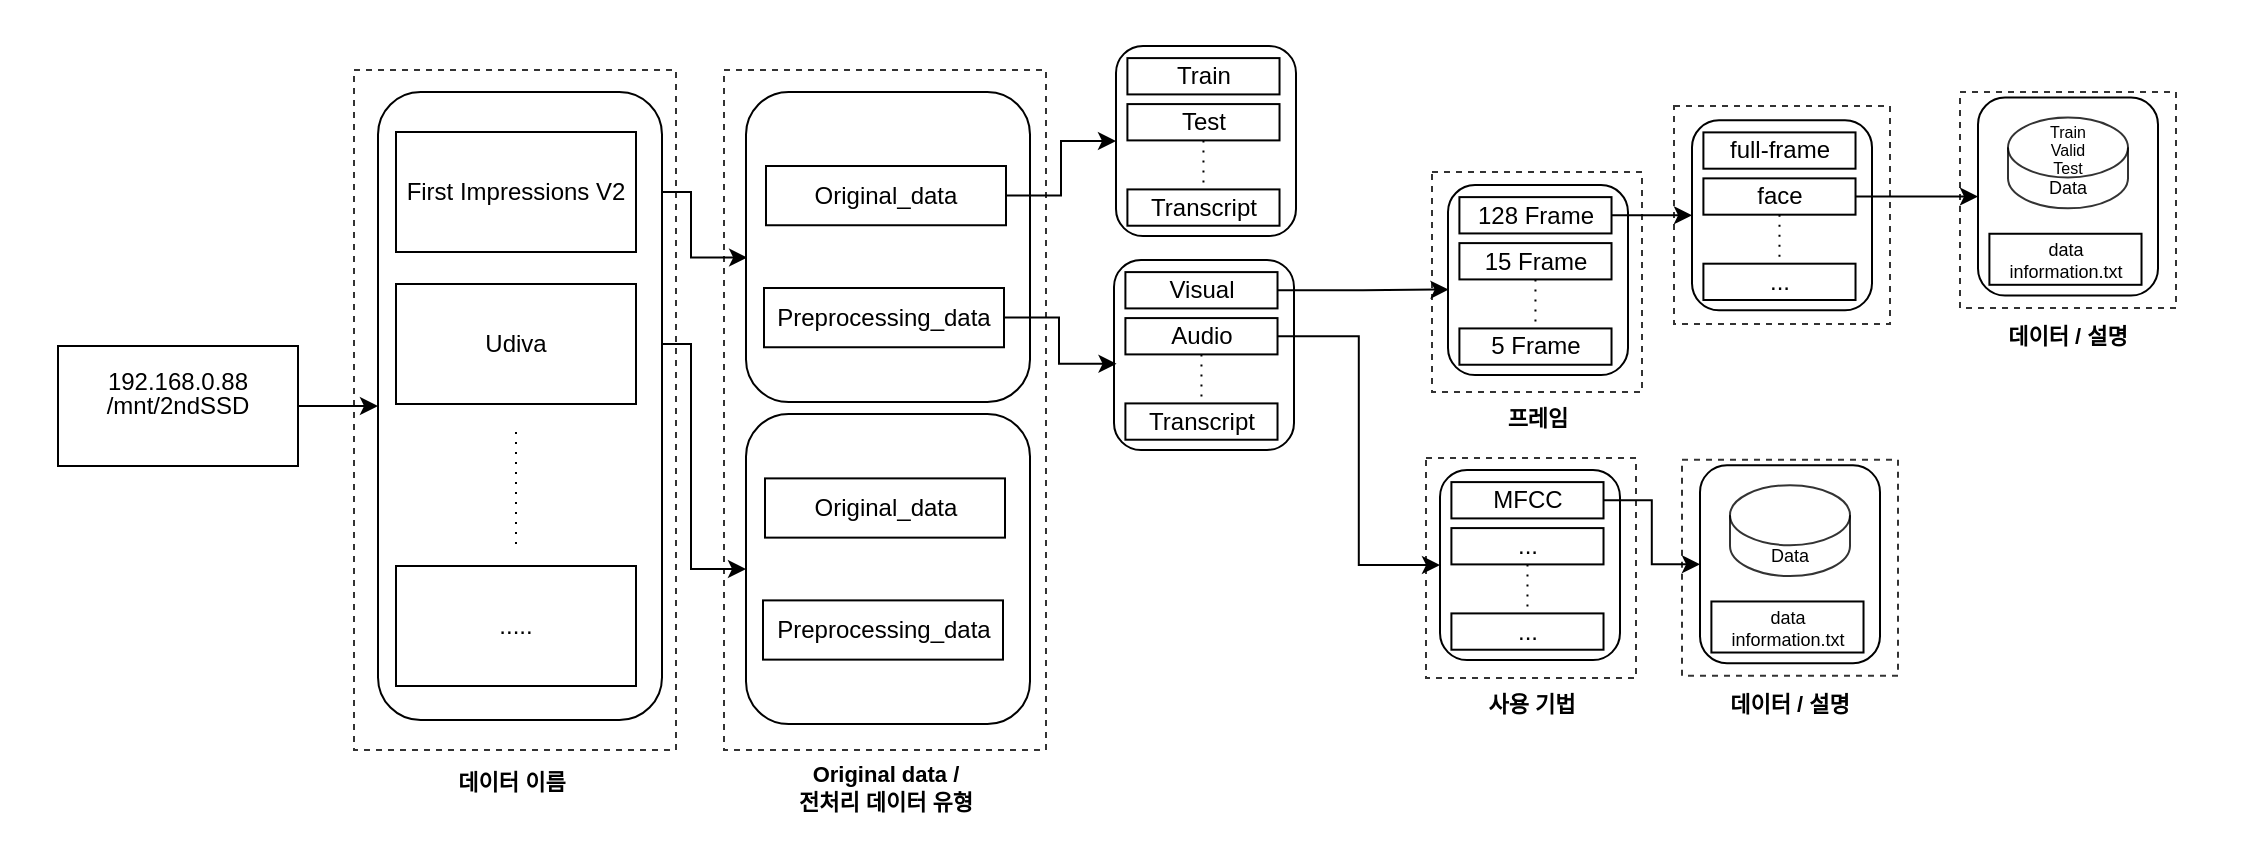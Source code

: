 <mxfile version="20.8.16" type="device"><diagram name="페이지-1" id="-Ln3k70UmCHv3kC281mY"><mxGraphModel dx="1419" dy="819" grid="0" gridSize="10" guides="1" tooltips="1" connect="1" arrows="1" fold="1" page="1" pageScale="1" pageWidth="827" pageHeight="1169" math="0" shadow="0"><root><mxCell id="0"/><mxCell id="1" parent="0"/><mxCell id="Y7vG81xwITu9tckg7xjW-5" value="" style="rounded=0;whiteSpace=wrap;html=1;strokeColor=none;" vertex="1" parent="1"><mxGeometry x="213" y="67.14" width="1121" height="421.86" as="geometry"/></mxCell><mxCell id="zFXwz8MLyh9Wm0cNmglD-67" value="" style="rounded=0;whiteSpace=wrap;html=1;strokeColor=default;fontSize=9;fillColor=none;gradientColor=none;gradientDirection=east;opacity=80;dashed=1;" parent="1" vertex="1"><mxGeometry x="1050" y="120" width="108" height="109" as="geometry"/></mxCell><mxCell id="zFXwz8MLyh9Wm0cNmglD-56" value="" style="rounded=0;whiteSpace=wrap;html=1;strokeColor=default;fontSize=9;fillColor=none;gradientColor=none;gradientDirection=east;opacity=80;dashed=1;" parent="1" vertex="1"><mxGeometry x="390" y="102" width="161" height="340" as="geometry"/></mxCell><mxCell id="zFXwz8MLyh9Wm0cNmglD-94" value="" style="rounded=0;whiteSpace=wrap;html=1;strokeColor=default;fontSize=9;fillColor=none;gradientColor=none;gradientDirection=east;opacity=80;dashed=1;" parent="1" vertex="1"><mxGeometry x="1054" y="296.86" width="108" height="108" as="geometry"/></mxCell><mxCell id="zFXwz8MLyh9Wm0cNmglD-66" value="" style="rounded=0;whiteSpace=wrap;html=1;strokeColor=default;fontSize=9;fillColor=none;gradientColor=none;gradientDirection=east;opacity=80;dashed=1;" parent="1" vertex="1"><mxGeometry x="929" y="153" width="105" height="110" as="geometry"/></mxCell><mxCell id="zFXwz8MLyh9Wm0cNmglD-65" value="" style="rounded=0;whiteSpace=wrap;html=1;strokeColor=default;fontSize=9;fillColor=none;gradientColor=none;gradientDirection=east;opacity=80;dashed=1;" parent="1" vertex="1"><mxGeometry x="575" y="102" width="161" height="340" as="geometry"/></mxCell><mxCell id="zFXwz8MLyh9Wm0cNmglD-55" style="edgeStyle=orthogonalEdgeStyle;rounded=0;orthogonalLoop=1;jettySize=auto;html=1;exitX=1;exitY=0.5;exitDx=0;exitDy=0;entryX=0;entryY=0.5;entryDx=0;entryDy=0;fontSize=9;" parent="1" source="zFXwz8MLyh9Wm0cNmglD-1" target="zFXwz8MLyh9Wm0cNmglD-7" edge="1"><mxGeometry relative="1" as="geometry"/></mxCell><mxCell id="zFXwz8MLyh9Wm0cNmglD-1" value="/mnt/2ndSSD" style="rounded=0;whiteSpace=wrap;html=1;" parent="1" vertex="1"><mxGeometry x="242" y="240" width="120" height="60" as="geometry"/></mxCell><mxCell id="zFXwz8MLyh9Wm0cNmglD-2" value="192.168.0.88" style="rounded=0;whiteSpace=wrap;html=1;strokeColor=none;fillColor=none;" parent="1" vertex="1"><mxGeometry x="242" y="228" width="120" height="60" as="geometry"/></mxCell><mxCell id="zFXwz8MLyh9Wm0cNmglD-12" value="" style="group" parent="1" vertex="1" connectable="0"><mxGeometry x="586" y="113" width="142" height="155" as="geometry"/></mxCell><mxCell id="zFXwz8MLyh9Wm0cNmglD-13" value="" style="rounded=1;whiteSpace=wrap;html=1;strokeColor=default;" parent="zFXwz8MLyh9Wm0cNmglD-12" vertex="1"><mxGeometry width="142" height="155" as="geometry"/></mxCell><mxCell id="zFXwz8MLyh9Wm0cNmglD-14" value="Original_data" style="rounded=0;whiteSpace=wrap;html=1;" parent="zFXwz8MLyh9Wm0cNmglD-12" vertex="1"><mxGeometry x="10" y="37.003" width="120" height="29.618" as="geometry"/></mxCell><mxCell id="zFXwz8MLyh9Wm0cNmglD-98" value="Preprocessing_data" style="rounded=0;whiteSpace=wrap;html=1;" parent="zFXwz8MLyh9Wm0cNmglD-12" vertex="1"><mxGeometry x="9" y="98.003" width="120" height="29.618" as="geometry"/></mxCell><mxCell id="zFXwz8MLyh9Wm0cNmglD-17" style="edgeStyle=orthogonalEdgeStyle;rounded=0;orthogonalLoop=1;jettySize=auto;html=1;exitX=1;exitY=0.5;exitDx=0;exitDy=0;entryX=0.004;entryY=0.534;entryDx=0;entryDy=0;entryPerimeter=0;" parent="1" source="zFXwz8MLyh9Wm0cNmglD-3" target="zFXwz8MLyh9Wm0cNmglD-13" edge="1"><mxGeometry relative="1" as="geometry"/></mxCell><mxCell id="zFXwz8MLyh9Wm0cNmglD-18" value="" style="group" parent="1" vertex="1" connectable="0"><mxGeometry x="586" y="274" width="142" height="155" as="geometry"/></mxCell><mxCell id="zFXwz8MLyh9Wm0cNmglD-19" value="" style="rounded=1;whiteSpace=wrap;html=1;strokeColor=default;" parent="zFXwz8MLyh9Wm0cNmglD-18" vertex="1"><mxGeometry width="142" height="155" as="geometry"/></mxCell><mxCell id="zFXwz8MLyh9Wm0cNmglD-107" value="Original_data" style="rounded=0;whiteSpace=wrap;html=1;" parent="zFXwz8MLyh9Wm0cNmglD-18" vertex="1"><mxGeometry x="9.5" y="32.193" width="120" height="29.618" as="geometry"/></mxCell><mxCell id="zFXwz8MLyh9Wm0cNmglD-108" value="Preprocessing_data" style="rounded=0;whiteSpace=wrap;html=1;" parent="zFXwz8MLyh9Wm0cNmglD-18" vertex="1"><mxGeometry x="8.5" y="93.193" width="120" height="29.618" as="geometry"/></mxCell><mxCell id="zFXwz8MLyh9Wm0cNmglD-23" style="edgeStyle=orthogonalEdgeStyle;rounded=0;orthogonalLoop=1;jettySize=auto;html=1;exitX=1;exitY=0.5;exitDx=0;exitDy=0;entryX=0;entryY=0.5;entryDx=0;entryDy=0;" parent="1" source="zFXwz8MLyh9Wm0cNmglD-4" target="zFXwz8MLyh9Wm0cNmglD-19" edge="1"><mxGeometry relative="1" as="geometry"/></mxCell><mxCell id="zFXwz8MLyh9Wm0cNmglD-24" value="" style="group" parent="1" vertex="1" connectable="0"><mxGeometry x="771" y="90" width="90" height="95" as="geometry"/></mxCell><mxCell id="zFXwz8MLyh9Wm0cNmglD-25" value="" style="rounded=1;whiteSpace=wrap;html=1;strokeColor=default;" parent="zFXwz8MLyh9Wm0cNmglD-24" vertex="1"><mxGeometry width="90" height="95" as="geometry"/></mxCell><mxCell id="zFXwz8MLyh9Wm0cNmglD-26" value="Train" style="rounded=0;whiteSpace=wrap;html=1;" parent="zFXwz8MLyh9Wm0cNmglD-24" vertex="1"><mxGeometry x="5.704" y="6.051" width="76.056" height="18.153" as="geometry"/></mxCell><mxCell id="Y7vG81xwITu9tckg7xjW-14" style="edgeStyle=orthogonalEdgeStyle;rounded=0;jumpStyle=arc;jumpSize=6;orthogonalLoop=1;jettySize=auto;html=1;exitX=0.5;exitY=1;exitDx=0;exitDy=0;entryX=0.5;entryY=0;entryDx=0;entryDy=0;dashed=1;dashPattern=1 4;endArrow=none;endFill=0;startSize=6;endSize=6;sourcePerimeterSpacing=0;targetPerimeterSpacing=0;" edge="1" parent="zFXwz8MLyh9Wm0cNmglD-24" source="zFXwz8MLyh9Wm0cNmglD-27" target="zFXwz8MLyh9Wm0cNmglD-28"><mxGeometry relative="1" as="geometry"/></mxCell><mxCell id="zFXwz8MLyh9Wm0cNmglD-27" value="Test" style="rounded=0;whiteSpace=wrap;html=1;" parent="zFXwz8MLyh9Wm0cNmglD-24" vertex="1"><mxGeometry x="5.704" y="29.045" width="76.056" height="18.153" as="geometry"/></mxCell><mxCell id="zFXwz8MLyh9Wm0cNmglD-28" value="Transcript" style="rounded=0;whiteSpace=wrap;html=1;" parent="zFXwz8MLyh9Wm0cNmglD-24" vertex="1"><mxGeometry x="5.704" y="71.704" width="76.056" height="18.153" as="geometry"/></mxCell><mxCell id="zFXwz8MLyh9Wm0cNmglD-29" style="edgeStyle=orthogonalEdgeStyle;rounded=0;orthogonalLoop=1;jettySize=auto;html=1;exitX=1;exitY=0.5;exitDx=0;exitDy=0;entryX=0;entryY=0.5;entryDx=0;entryDy=0;" parent="1" source="zFXwz8MLyh9Wm0cNmglD-14" target="zFXwz8MLyh9Wm0cNmglD-25" edge="1"><mxGeometry relative="1" as="geometry"/></mxCell><mxCell id="zFXwz8MLyh9Wm0cNmglD-35" value="" style="group" parent="1" vertex="1" connectable="0"><mxGeometry x="937" y="159.51" width="90" height="95" as="geometry"/></mxCell><mxCell id="zFXwz8MLyh9Wm0cNmglD-36" value="" style="rounded=1;whiteSpace=wrap;html=1;strokeColor=default;" parent="zFXwz8MLyh9Wm0cNmglD-35" vertex="1"><mxGeometry width="90" height="95" as="geometry"/></mxCell><mxCell id="zFXwz8MLyh9Wm0cNmglD-37" value="128 Frame" style="rounded=0;whiteSpace=wrap;html=1;" parent="zFXwz8MLyh9Wm0cNmglD-35" vertex="1"><mxGeometry x="5.704" y="6.051" width="76.056" height="18.153" as="geometry"/></mxCell><mxCell id="Y7vG81xwITu9tckg7xjW-10" style="edgeStyle=orthogonalEdgeStyle;rounded=0;jumpStyle=arc;jumpSize=6;orthogonalLoop=1;jettySize=auto;html=1;exitX=0.5;exitY=1;exitDx=0;exitDy=0;entryX=0.5;entryY=0;entryDx=0;entryDy=0;dashed=1;dashPattern=1 4;endArrow=none;endFill=0;startSize=6;endSize=6;sourcePerimeterSpacing=0;targetPerimeterSpacing=0;" edge="1" parent="zFXwz8MLyh9Wm0cNmglD-35" source="zFXwz8MLyh9Wm0cNmglD-38" target="zFXwz8MLyh9Wm0cNmglD-39"><mxGeometry relative="1" as="geometry"/></mxCell><mxCell id="zFXwz8MLyh9Wm0cNmglD-38" value="15 Frame" style="rounded=0;whiteSpace=wrap;html=1;" parent="zFXwz8MLyh9Wm0cNmglD-35" vertex="1"><mxGeometry x="5.704" y="29.045" width="76.056" height="18.153" as="geometry"/></mxCell><mxCell id="zFXwz8MLyh9Wm0cNmglD-39" value="5 Frame" style="rounded=0;whiteSpace=wrap;html=1;" parent="zFXwz8MLyh9Wm0cNmglD-35" vertex="1"><mxGeometry x="5.704" y="71.704" width="76.056" height="18.153" as="geometry"/></mxCell><mxCell id="zFXwz8MLyh9Wm0cNmglD-41" value="" style="group" parent="1" vertex="1" connectable="0"><mxGeometry x="1059" y="127.14" width="90" height="95" as="geometry"/></mxCell><mxCell id="zFXwz8MLyh9Wm0cNmglD-42" value="" style="rounded=1;whiteSpace=wrap;html=1;strokeColor=default;" parent="zFXwz8MLyh9Wm0cNmglD-41" vertex="1"><mxGeometry width="90" height="95" as="geometry"/></mxCell><mxCell id="zFXwz8MLyh9Wm0cNmglD-43" value="full-frame" style="rounded=0;whiteSpace=wrap;html=1;" parent="zFXwz8MLyh9Wm0cNmglD-41" vertex="1"><mxGeometry x="5.704" y="6.051" width="76.056" height="18.153" as="geometry"/></mxCell><mxCell id="Y7vG81xwITu9tckg7xjW-11" style="edgeStyle=orthogonalEdgeStyle;rounded=0;jumpStyle=arc;jumpSize=6;orthogonalLoop=1;jettySize=auto;html=1;entryX=0.5;entryY=0;entryDx=0;entryDy=0;dashed=1;dashPattern=1 4;endArrow=none;endFill=0;startSize=6;endSize=6;sourcePerimeterSpacing=0;targetPerimeterSpacing=0;" edge="1" parent="zFXwz8MLyh9Wm0cNmglD-41" source="zFXwz8MLyh9Wm0cNmglD-44" target="zFXwz8MLyh9Wm0cNmglD-45"><mxGeometry relative="1" as="geometry"/></mxCell><mxCell id="zFXwz8MLyh9Wm0cNmglD-44" value="face" style="rounded=0;whiteSpace=wrap;html=1;" parent="zFXwz8MLyh9Wm0cNmglD-41" vertex="1"><mxGeometry x="5.704" y="29.045" width="76.056" height="18.153" as="geometry"/></mxCell><mxCell id="zFXwz8MLyh9Wm0cNmglD-45" value="..." style="rounded=0;whiteSpace=wrap;html=1;" parent="zFXwz8MLyh9Wm0cNmglD-41" vertex="1"><mxGeometry x="5.704" y="71.704" width="76.056" height="18.153" as="geometry"/></mxCell><mxCell id="zFXwz8MLyh9Wm0cNmglD-47" style="edgeStyle=orthogonalEdgeStyle;rounded=0;orthogonalLoop=1;jettySize=auto;html=1;exitX=1;exitY=0.5;exitDx=0;exitDy=0;entryX=0;entryY=0.5;entryDx=0;entryDy=0;" parent="1" source="zFXwz8MLyh9Wm0cNmglD-37" target="zFXwz8MLyh9Wm0cNmglD-42" edge="1"><mxGeometry relative="1" as="geometry"/></mxCell><mxCell id="zFXwz8MLyh9Wm0cNmglD-48" value="" style="group" parent="1" vertex="1" connectable="0"><mxGeometry x="1202" y="115.76" width="90" height="99" as="geometry"/></mxCell><mxCell id="zFXwz8MLyh9Wm0cNmglD-49" value="" style="rounded=1;whiteSpace=wrap;html=1;strokeColor=default;" parent="zFXwz8MLyh9Wm0cNmglD-48" vertex="1"><mxGeometry width="90" height="99" as="geometry"/></mxCell><mxCell id="zFXwz8MLyh9Wm0cNmglD-52" value="&lt;p style=&quot;line-height: 80%;&quot;&gt;&lt;font style=&quot;font-size: 9px;&quot;&gt;data information.txt&lt;/font&gt;&lt;/p&gt;" style="rounded=0;whiteSpace=wrap;html=1;" parent="zFXwz8MLyh9Wm0cNmglD-48" vertex="1"><mxGeometry x="5.7" y="68.119" width="76.06" height="25.522" as="geometry"/></mxCell><mxCell id="zFXwz8MLyh9Wm0cNmglD-53" value="Data" style="shape=cylinder3;whiteSpace=wrap;html=1;boundedLbl=1;backgroundOutline=1;size=15;strokeColor=default;fontSize=9;gradientColor=none;gradientDirection=east;opacity=80;" parent="zFXwz8MLyh9Wm0cNmglD-48" vertex="1"><mxGeometry x="15" y="9.991" width="60" height="45.413" as="geometry"/></mxCell><mxCell id="zFXwz8MLyh9Wm0cNmglD-54" style="edgeStyle=orthogonalEdgeStyle;rounded=0;orthogonalLoop=1;jettySize=auto;html=1;exitX=1;exitY=0.5;exitDx=0;exitDy=0;fontSize=9;" parent="1" source="zFXwz8MLyh9Wm0cNmglD-44" target="zFXwz8MLyh9Wm0cNmglD-49" edge="1"><mxGeometry relative="1" as="geometry"/></mxCell><mxCell id="zFXwz8MLyh9Wm0cNmglD-57" value="&lt;font style=&quot;font-size: 11px;&quot;&gt;&lt;b&gt;데이터 이름&lt;/b&gt;&lt;/font&gt;" style="rounded=1;whiteSpace=wrap;html=1;dashed=1;strokeColor=none;fontSize=9;fillColor=none;gradientColor=none;gradientDirection=east;opacity=80;" parent="1" vertex="1"><mxGeometry x="435" y="445" width="68" height="26" as="geometry"/></mxCell><mxCell id="zFXwz8MLyh9Wm0cNmglD-69" value="" style="rounded=0;whiteSpace=wrap;html=1;strokeColor=default;fontSize=9;fillColor=none;gradientColor=none;gradientDirection=east;opacity=80;dashed=1;" parent="1" vertex="1"><mxGeometry x="1193" y="113" width="108" height="108" as="geometry"/></mxCell><mxCell id="zFXwz8MLyh9Wm0cNmglD-70" value="&lt;span style=&quot;font-size: 11px;&quot;&gt;&lt;b&gt;Original data / &lt;br&gt;전처리 데이터 유형&lt;/b&gt;&lt;/span&gt;" style="rounded=1;whiteSpace=wrap;html=1;dashed=1;strokeColor=none;fontSize=9;fillColor=none;gradientColor=none;gradientDirection=east;opacity=80;" parent="1" vertex="1"><mxGeometry x="587" y="445" width="138" height="32" as="geometry"/></mxCell><mxCell id="zFXwz8MLyh9Wm0cNmglD-71" value="&lt;font style=&quot;font-size: 11px;&quot;&gt;&lt;b&gt;프레임&lt;/b&gt;&lt;/font&gt;" style="rounded=1;whiteSpace=wrap;html=1;dashed=1;strokeColor=none;fontSize=9;fillColor=none;gradientColor=none;gradientDirection=east;opacity=80;" parent="1" vertex="1"><mxGeometry x="947.5" y="263" width="68" height="26" as="geometry"/></mxCell><mxCell id="zFXwz8MLyh9Wm0cNmglD-73" value="&lt;font style=&quot;font-size: 11px;&quot;&gt;&lt;b&gt;데이터 / 설명&lt;/b&gt;&lt;/font&gt;" style="rounded=1;whiteSpace=wrap;html=1;dashed=1;strokeColor=none;fontSize=9;fillColor=none;gradientColor=none;gradientDirection=east;opacity=80;" parent="1" vertex="1"><mxGeometry x="1213" y="222.14" width="68" height="26" as="geometry"/></mxCell><mxCell id="zFXwz8MLyh9Wm0cNmglD-75" value="" style="rounded=0;whiteSpace=wrap;html=1;strokeColor=default;fontSize=9;fillColor=none;gradientColor=none;gradientDirection=east;opacity=80;dashed=1;" parent="1" vertex="1"><mxGeometry x="926" y="296" width="105" height="110" as="geometry"/></mxCell><mxCell id="zFXwz8MLyh9Wm0cNmglD-76" value="" style="group" parent="1" vertex="1" connectable="0"><mxGeometry x="933" y="302" width="90" height="95" as="geometry"/></mxCell><mxCell id="zFXwz8MLyh9Wm0cNmglD-77" value="" style="rounded=1;whiteSpace=wrap;html=1;strokeColor=default;" parent="zFXwz8MLyh9Wm0cNmglD-76" vertex="1"><mxGeometry width="90" height="95" as="geometry"/></mxCell><mxCell id="zFXwz8MLyh9Wm0cNmglD-78" value="MFCC" style="rounded=0;whiteSpace=wrap;html=1;" parent="zFXwz8MLyh9Wm0cNmglD-76" vertex="1"><mxGeometry x="5.704" y="6.051" width="76.056" height="18.153" as="geometry"/></mxCell><mxCell id="Y7vG81xwITu9tckg7xjW-12" style="edgeStyle=orthogonalEdgeStyle;rounded=0;jumpStyle=arc;jumpSize=6;orthogonalLoop=1;jettySize=auto;html=1;entryX=0.5;entryY=0;entryDx=0;entryDy=0;dashed=1;dashPattern=1 4;endArrow=none;endFill=0;startSize=6;endSize=6;sourcePerimeterSpacing=0;targetPerimeterSpacing=0;" edge="1" parent="zFXwz8MLyh9Wm0cNmglD-76" source="zFXwz8MLyh9Wm0cNmglD-79" target="zFXwz8MLyh9Wm0cNmglD-80"><mxGeometry relative="1" as="geometry"/></mxCell><mxCell id="zFXwz8MLyh9Wm0cNmglD-79" value="..." style="rounded=0;whiteSpace=wrap;html=1;" parent="zFXwz8MLyh9Wm0cNmglD-76" vertex="1"><mxGeometry x="5.704" y="29.045" width="76.056" height="18.153" as="geometry"/></mxCell><mxCell id="zFXwz8MLyh9Wm0cNmglD-80" value="..." style="rounded=0;whiteSpace=wrap;html=1;" parent="zFXwz8MLyh9Wm0cNmglD-76" vertex="1"><mxGeometry x="5.704" y="71.704" width="76.056" height="18.153" as="geometry"/></mxCell><mxCell id="zFXwz8MLyh9Wm0cNmglD-82" value="&lt;span style=&quot;font-size: 11px;&quot;&gt;&lt;b&gt;사용 기법&lt;/b&gt;&lt;/span&gt;" style="rounded=1;whiteSpace=wrap;html=1;dashed=1;strokeColor=none;fontSize=9;fillColor=none;gradientColor=none;gradientDirection=east;opacity=80;" parent="1" vertex="1"><mxGeometry x="944.5" y="406" width="68" height="26" as="geometry"/></mxCell><mxCell id="zFXwz8MLyh9Wm0cNmglD-90" value="" style="group" parent="1" vertex="1" connectable="0"><mxGeometry x="1063" y="299.62" width="90" height="99" as="geometry"/></mxCell><mxCell id="zFXwz8MLyh9Wm0cNmglD-91" value="" style="rounded=1;whiteSpace=wrap;html=1;strokeColor=default;" parent="zFXwz8MLyh9Wm0cNmglD-90" vertex="1"><mxGeometry width="90" height="99" as="geometry"/></mxCell><mxCell id="zFXwz8MLyh9Wm0cNmglD-92" value="&lt;p style=&quot;line-height: 80%;&quot;&gt;&lt;font style=&quot;font-size: 9px;&quot;&gt;data information.txt&lt;/font&gt;&lt;/p&gt;" style="rounded=0;whiteSpace=wrap;html=1;" parent="zFXwz8MLyh9Wm0cNmglD-90" vertex="1"><mxGeometry x="5.7" y="68.119" width="76.06" height="25.522" as="geometry"/></mxCell><mxCell id="zFXwz8MLyh9Wm0cNmglD-93" value="Data" style="shape=cylinder3;whiteSpace=wrap;html=1;boundedLbl=1;backgroundOutline=1;size=15;strokeColor=default;fontSize=9;gradientColor=none;gradientDirection=east;opacity=80;" parent="zFXwz8MLyh9Wm0cNmglD-90" vertex="1"><mxGeometry x="15" y="9.991" width="60" height="45.413" as="geometry"/></mxCell><mxCell id="zFXwz8MLyh9Wm0cNmglD-95" value="&lt;font style=&quot;font-size: 11px;&quot;&gt;&lt;b&gt;데이터 / 설명&lt;/b&gt;&lt;/font&gt;" style="rounded=1;whiteSpace=wrap;html=1;dashed=1;strokeColor=none;fontSize=9;fillColor=none;gradientColor=none;gradientDirection=east;opacity=80;" parent="1" vertex="1"><mxGeometry x="1074" y="406" width="68" height="26" as="geometry"/></mxCell><mxCell id="zFXwz8MLyh9Wm0cNmglD-97" style="edgeStyle=orthogonalEdgeStyle;rounded=0;orthogonalLoop=1;jettySize=auto;html=1;exitX=1;exitY=0.5;exitDx=0;exitDy=0;entryX=0;entryY=0.5;entryDx=0;entryDy=0;fontSize=11;" parent="1" source="zFXwz8MLyh9Wm0cNmglD-78" target="zFXwz8MLyh9Wm0cNmglD-91" edge="1"><mxGeometry relative="1" as="geometry"/></mxCell><mxCell id="zFXwz8MLyh9Wm0cNmglD-99" value="" style="group" parent="1" vertex="1" connectable="0"><mxGeometry x="770" y="197" width="90" height="95" as="geometry"/></mxCell><mxCell id="zFXwz8MLyh9Wm0cNmglD-100" value="" style="rounded=1;whiteSpace=wrap;html=1;strokeColor=default;" parent="zFXwz8MLyh9Wm0cNmglD-99" vertex="1"><mxGeometry width="90" height="95" as="geometry"/></mxCell><mxCell id="zFXwz8MLyh9Wm0cNmglD-101" value="Visual" style="rounded=0;whiteSpace=wrap;html=1;" parent="zFXwz8MLyh9Wm0cNmglD-99" vertex="1"><mxGeometry x="5.704" y="6.051" width="76.056" height="18.153" as="geometry"/></mxCell><mxCell id="Y7vG81xwITu9tckg7xjW-13" style="edgeStyle=orthogonalEdgeStyle;rounded=0;jumpStyle=arc;jumpSize=6;orthogonalLoop=1;jettySize=auto;html=1;exitX=0.5;exitY=1;exitDx=0;exitDy=0;entryX=0.5;entryY=0;entryDx=0;entryDy=0;dashed=1;dashPattern=1 4;endArrow=none;endFill=0;startSize=6;endSize=6;sourcePerimeterSpacing=0;targetPerimeterSpacing=0;" edge="1" parent="zFXwz8MLyh9Wm0cNmglD-99" source="zFXwz8MLyh9Wm0cNmglD-102" target="zFXwz8MLyh9Wm0cNmglD-103"><mxGeometry relative="1" as="geometry"/></mxCell><mxCell id="zFXwz8MLyh9Wm0cNmglD-102" value="Audio" style="rounded=0;whiteSpace=wrap;html=1;" parent="zFXwz8MLyh9Wm0cNmglD-99" vertex="1"><mxGeometry x="5.704" y="29.045" width="76.056" height="18.153" as="geometry"/></mxCell><mxCell id="zFXwz8MLyh9Wm0cNmglD-103" value="Transcript" style="rounded=0;whiteSpace=wrap;html=1;" parent="zFXwz8MLyh9Wm0cNmglD-99" vertex="1"><mxGeometry x="5.704" y="71.704" width="76.056" height="18.153" as="geometry"/></mxCell><mxCell id="zFXwz8MLyh9Wm0cNmglD-104" style="edgeStyle=orthogonalEdgeStyle;rounded=0;orthogonalLoop=1;jettySize=auto;html=1;exitX=1;exitY=0.5;exitDx=0;exitDy=0;entryX=0.014;entryY=0.546;entryDx=0;entryDy=0;entryPerimeter=0;fontSize=11;" parent="1" source="zFXwz8MLyh9Wm0cNmglD-98" target="zFXwz8MLyh9Wm0cNmglD-100" edge="1"><mxGeometry relative="1" as="geometry"/></mxCell><mxCell id="zFXwz8MLyh9Wm0cNmglD-105" style="edgeStyle=orthogonalEdgeStyle;rounded=0;orthogonalLoop=1;jettySize=auto;html=1;exitX=1;exitY=0.5;exitDx=0;exitDy=0;entryX=0.003;entryY=0.55;entryDx=0;entryDy=0;entryPerimeter=0;fontSize=11;" parent="1" source="zFXwz8MLyh9Wm0cNmglD-101" target="zFXwz8MLyh9Wm0cNmglD-36" edge="1"><mxGeometry relative="1" as="geometry"/></mxCell><mxCell id="zFXwz8MLyh9Wm0cNmglD-106" style="edgeStyle=orthogonalEdgeStyle;rounded=0;orthogonalLoop=1;jettySize=auto;html=1;exitX=1;exitY=0.5;exitDx=0;exitDy=0;entryX=0;entryY=0.5;entryDx=0;entryDy=0;fontSize=11;" parent="1" source="zFXwz8MLyh9Wm0cNmglD-102" target="zFXwz8MLyh9Wm0cNmglD-77" edge="1"><mxGeometry relative="1" as="geometry"/></mxCell><mxCell id="zFXwz8MLyh9Wm0cNmglD-111" value="&lt;p style=&quot;line-height: 62%;&quot;&gt;&lt;font style=&quot;font-size: 8px;&quot;&gt;Train&lt;br&gt;Valid&lt;br&gt;Test&lt;/font&gt;&lt;/p&gt;" style="rounded=0;whiteSpace=wrap;html=1;dashed=1;strokeColor=none;fontSize=11;fillColor=none;gradientColor=none;gradientDirection=east;opacity=80;" parent="1" vertex="1"><mxGeometry x="1228" y="120.0" width="38" height="43" as="geometry"/></mxCell><mxCell id="zFXwz8MLyh9Wm0cNmglD-7" value="" style="rounded=1;whiteSpace=wrap;html=1;strokeColor=default;" parent="1" vertex="1"><mxGeometry x="402" y="113" width="142" height="314" as="geometry"/></mxCell><mxCell id="zFXwz8MLyh9Wm0cNmglD-3" value="First Impressions V2" style="rounded=0;whiteSpace=wrap;html=1;" parent="1" vertex="1"><mxGeometry x="411" y="133" width="120" height="60" as="geometry"/></mxCell><mxCell id="Y7vG81xwITu9tckg7xjW-4" style="edgeStyle=orthogonalEdgeStyle;rounded=0;orthogonalLoop=1;jettySize=auto;html=1;exitX=0.5;exitY=1;exitDx=0;exitDy=0;endArrow=none;endFill=0;dashed=1;dashPattern=1 4;jumpStyle=arc;jumpSize=6;targetPerimeterSpacing=100;sourcePerimeterSpacing=0;endSize=6;startSize=6;" edge="1" parent="1"><mxGeometry relative="1" as="geometry"><mxPoint x="471" y="283" as="sourcePoint"/><mxPoint x="471" y="343.0" as="targetPoint"/></mxGeometry></mxCell><mxCell id="zFXwz8MLyh9Wm0cNmglD-4" value="Udiva" style="rounded=0;whiteSpace=wrap;html=1;" parent="1" vertex="1"><mxGeometry x="411" y="209" width="120" height="60" as="geometry"/></mxCell><mxCell id="zFXwz8MLyh9Wm0cNmglD-5" value="....." style="rounded=0;whiteSpace=wrap;html=1;" parent="1" vertex="1"><mxGeometry x="411" y="350" width="120" height="60" as="geometry"/></mxCell></root></mxGraphModel></diagram></mxfile>